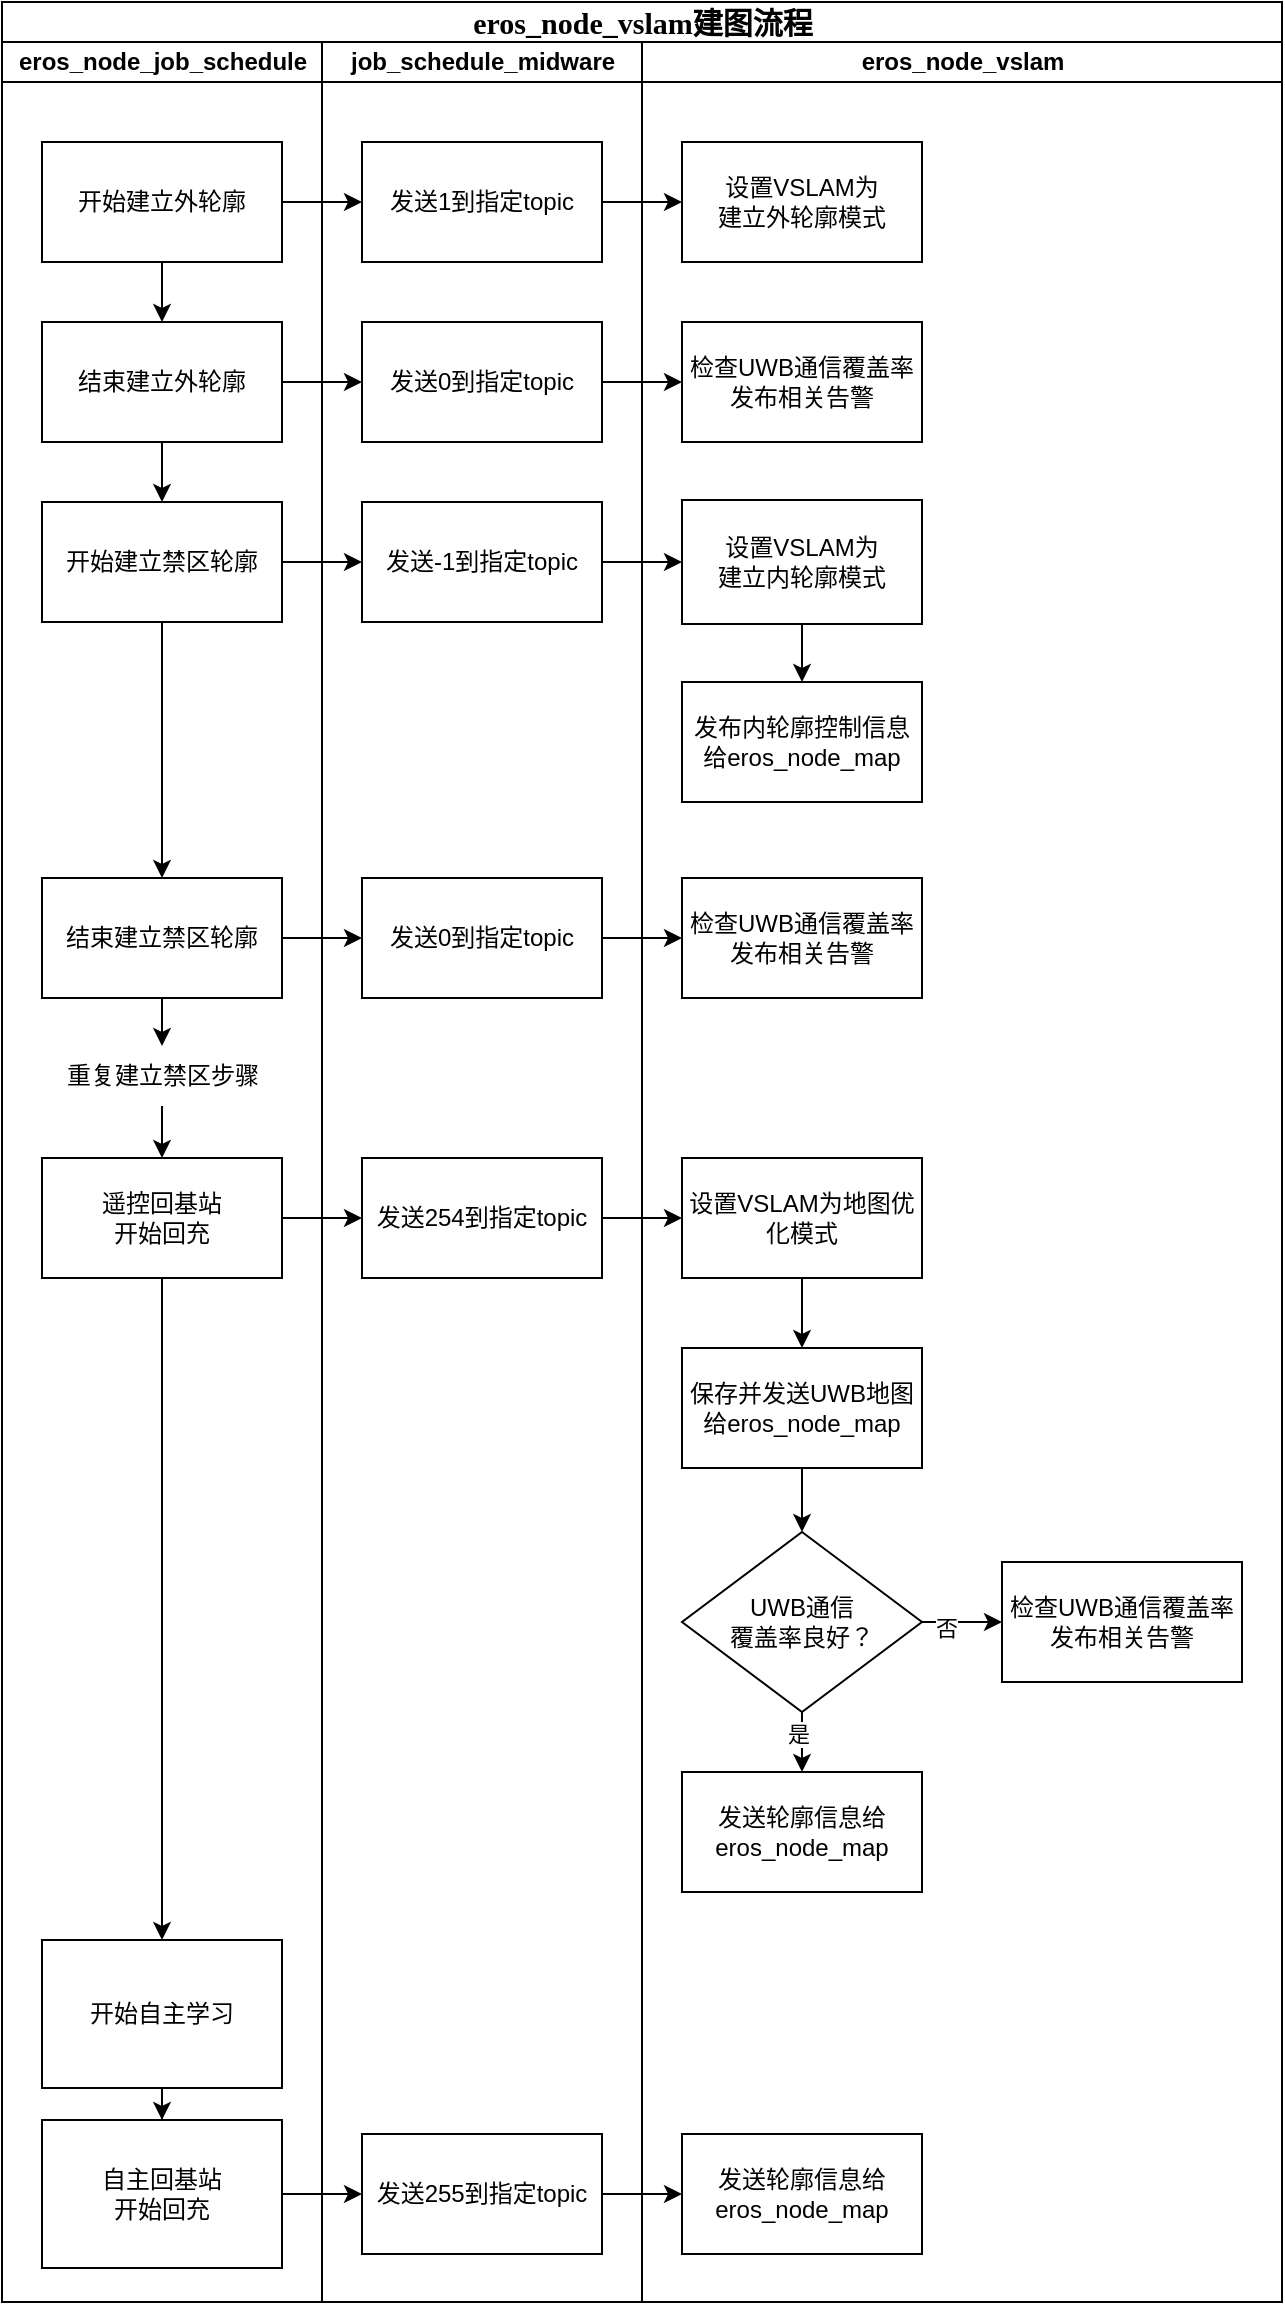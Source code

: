 <mxfile version="21.6.5" type="device">
  <diagram name="Page-1" id="74e2e168-ea6b-b213-b513-2b3c1d86103e">
    <mxGraphModel dx="1367" dy="852" grid="1" gridSize="10" guides="1" tooltips="1" connect="1" arrows="1" fold="1" page="1" pageScale="1" pageWidth="1100" pageHeight="850" background="none" math="0" shadow="0">
      <root>
        <mxCell id="0" />
        <mxCell id="1" parent="0" />
        <mxCell id="77e6c97f196da883-1" value="&lt;font style=&quot;font-size: 15px;&quot;&gt;eros_node_vslam建图流程&lt;/font&gt;" style="swimlane;html=1;childLayout=stackLayout;startSize=20;rounded=0;shadow=0;labelBackgroundColor=none;strokeWidth=1;fontFamily=Verdana;fontSize=8;align=center;" parent="1" vertex="1">
          <mxGeometry x="70" y="40" width="640" height="1150" as="geometry" />
        </mxCell>
        <mxCell id="77e6c97f196da883-2" value="eros_node_job_schedule" style="swimlane;html=1;startSize=20;" parent="77e6c97f196da883-1" vertex="1">
          <mxGeometry y="20" width="160" height="1130" as="geometry" />
        </mxCell>
        <mxCell id="uPzQxPoT9-tK7jKqmt3I-20" value="" style="edgeStyle=orthogonalEdgeStyle;rounded=0;orthogonalLoop=1;jettySize=auto;html=1;" edge="1" parent="77e6c97f196da883-2" source="uPzQxPoT9-tK7jKqmt3I-9" target="uPzQxPoT9-tK7jKqmt3I-10">
          <mxGeometry relative="1" as="geometry" />
        </mxCell>
        <mxCell id="uPzQxPoT9-tK7jKqmt3I-9" value="开始建立外轮廓" style="rounded=0;whiteSpace=wrap;html=1;" vertex="1" parent="77e6c97f196da883-2">
          <mxGeometry x="20" y="50" width="120" height="60" as="geometry" />
        </mxCell>
        <mxCell id="uPzQxPoT9-tK7jKqmt3I-21" value="" style="edgeStyle=orthogonalEdgeStyle;rounded=0;orthogonalLoop=1;jettySize=auto;html=1;" edge="1" parent="77e6c97f196da883-2" source="uPzQxPoT9-tK7jKqmt3I-10" target="uPzQxPoT9-tK7jKqmt3I-11">
          <mxGeometry relative="1" as="geometry" />
        </mxCell>
        <mxCell id="uPzQxPoT9-tK7jKqmt3I-10" value="结束建立外轮廓" style="rounded=0;whiteSpace=wrap;html=1;" vertex="1" parent="77e6c97f196da883-2">
          <mxGeometry x="20" y="140" width="120" height="60" as="geometry" />
        </mxCell>
        <mxCell id="uPzQxPoT9-tK7jKqmt3I-22" value="" style="edgeStyle=orthogonalEdgeStyle;rounded=0;orthogonalLoop=1;jettySize=auto;html=1;" edge="1" parent="77e6c97f196da883-2" source="uPzQxPoT9-tK7jKqmt3I-11" target="uPzQxPoT9-tK7jKqmt3I-13">
          <mxGeometry relative="1" as="geometry" />
        </mxCell>
        <mxCell id="uPzQxPoT9-tK7jKqmt3I-11" value="开始建立禁区轮廓" style="rounded=0;whiteSpace=wrap;html=1;" vertex="1" parent="77e6c97f196da883-2">
          <mxGeometry x="20" y="230" width="120" height="60" as="geometry" />
        </mxCell>
        <mxCell id="uPzQxPoT9-tK7jKqmt3I-27" value="" style="edgeStyle=orthogonalEdgeStyle;rounded=0;orthogonalLoop=1;jettySize=auto;html=1;" edge="1" parent="77e6c97f196da883-2" source="uPzQxPoT9-tK7jKqmt3I-13" target="uPzQxPoT9-tK7jKqmt3I-26">
          <mxGeometry relative="1" as="geometry" />
        </mxCell>
        <mxCell id="uPzQxPoT9-tK7jKqmt3I-13" value="结束建立禁区轮廓" style="rounded=0;whiteSpace=wrap;html=1;" vertex="1" parent="77e6c97f196da883-2">
          <mxGeometry x="20" y="418" width="120" height="60" as="geometry" />
        </mxCell>
        <mxCell id="uPzQxPoT9-tK7jKqmt3I-25" value="" style="edgeStyle=orthogonalEdgeStyle;rounded=0;orthogonalLoop=1;jettySize=auto;html=1;" edge="1" parent="77e6c97f196da883-2" source="uPzQxPoT9-tK7jKqmt3I-18" target="uPzQxPoT9-tK7jKqmt3I-19">
          <mxGeometry relative="1" as="geometry" />
        </mxCell>
        <mxCell id="uPzQxPoT9-tK7jKqmt3I-18" value="开始自主学习" style="rounded=0;whiteSpace=wrap;html=1;" vertex="1" parent="77e6c97f196da883-2">
          <mxGeometry x="20" y="949" width="120" height="74" as="geometry" />
        </mxCell>
        <mxCell id="uPzQxPoT9-tK7jKqmt3I-19" value="自主回基站&lt;br&gt;开始回充" style="rounded=0;whiteSpace=wrap;html=1;" vertex="1" parent="77e6c97f196da883-2">
          <mxGeometry x="20" y="1039" width="120" height="74" as="geometry" />
        </mxCell>
        <mxCell id="uPzQxPoT9-tK7jKqmt3I-34" value="" style="edgeStyle=orthogonalEdgeStyle;rounded=0;orthogonalLoop=1;jettySize=auto;html=1;" edge="1" parent="77e6c97f196da883-2" source="uPzQxPoT9-tK7jKqmt3I-26" target="uPzQxPoT9-tK7jKqmt3I-33">
          <mxGeometry relative="1" as="geometry" />
        </mxCell>
        <mxCell id="uPzQxPoT9-tK7jKqmt3I-26" value="重复建立禁区步骤" style="text;html=1;align=center;verticalAlign=middle;resizable=0;points=[];autosize=1;strokeColor=none;fillColor=none;" vertex="1" parent="77e6c97f196da883-2">
          <mxGeometry x="20" y="502" width="120" height="30" as="geometry" />
        </mxCell>
        <mxCell id="uPzQxPoT9-tK7jKqmt3I-35" value="" style="edgeStyle=orthogonalEdgeStyle;rounded=0;orthogonalLoop=1;jettySize=auto;html=1;" edge="1" parent="77e6c97f196da883-2" source="uPzQxPoT9-tK7jKqmt3I-33" target="uPzQxPoT9-tK7jKqmt3I-18">
          <mxGeometry relative="1" as="geometry" />
        </mxCell>
        <mxCell id="uPzQxPoT9-tK7jKqmt3I-33" value="遥控回基站&lt;br&gt;开始回充" style="rounded=0;whiteSpace=wrap;html=1;" vertex="1" parent="77e6c97f196da883-2">
          <mxGeometry x="20" y="558" width="120" height="60" as="geometry" />
        </mxCell>
        <mxCell id="77e6c97f196da883-3" value="job_schedule_midware" style="swimlane;html=1;startSize=20;" parent="77e6c97f196da883-1" vertex="1">
          <mxGeometry x="160" y="20" width="160" height="1130" as="geometry" />
        </mxCell>
        <mxCell id="uPzQxPoT9-tK7jKqmt3I-7" value="发送1到指定topic" style="rounded=0;whiteSpace=wrap;html=1;" vertex="1" parent="77e6c97f196da883-3">
          <mxGeometry x="20" y="50" width="120" height="60" as="geometry" />
        </mxCell>
        <mxCell id="uPzQxPoT9-tK7jKqmt3I-39" value="发送255到指定topic" style="rounded=0;whiteSpace=wrap;html=1;" vertex="1" parent="77e6c97f196da883-3">
          <mxGeometry x="20" y="1046" width="120" height="60" as="geometry" />
        </mxCell>
        <mxCell id="uPzQxPoT9-tK7jKqmt3I-37" value="发送254到指定topic" style="rounded=0;whiteSpace=wrap;html=1;" vertex="1" parent="77e6c97f196da883-3">
          <mxGeometry x="20" y="558" width="120" height="60" as="geometry" />
        </mxCell>
        <mxCell id="uPzQxPoT9-tK7jKqmt3I-36" value="发送0到指定topic" style="rounded=0;whiteSpace=wrap;html=1;" vertex="1" parent="77e6c97f196da883-3">
          <mxGeometry x="20" y="418" width="120" height="60" as="geometry" />
        </mxCell>
        <mxCell id="uPzQxPoT9-tK7jKqmt3I-41" value="发送-1到指定topic" style="rounded=0;whiteSpace=wrap;html=1;" vertex="1" parent="77e6c97f196da883-3">
          <mxGeometry x="20" y="230" width="120" height="60" as="geometry" />
        </mxCell>
        <mxCell id="uPzQxPoT9-tK7jKqmt3I-40" value="发送0到指定topic" style="rounded=0;whiteSpace=wrap;html=1;" vertex="1" parent="77e6c97f196da883-3">
          <mxGeometry x="20" y="140" width="120" height="60" as="geometry" />
        </mxCell>
        <mxCell id="77e6c97f196da883-4" value="eros_node_vslam" style="swimlane;html=1;startSize=20;" parent="77e6c97f196da883-1" vertex="1">
          <mxGeometry x="320" y="20" width="320" height="1130" as="geometry" />
        </mxCell>
        <mxCell id="uPzQxPoT9-tK7jKqmt3I-6" value="设置VSLAM为&lt;br&gt;建立外轮廓模式" style="rounded=0;whiteSpace=wrap;html=1;" vertex="1" parent="77e6c97f196da883-4">
          <mxGeometry x="20" y="50" width="120" height="60" as="geometry" />
        </mxCell>
        <mxCell id="uPzQxPoT9-tK7jKqmt3I-14" value="检查UWB通信覆盖率&lt;br&gt;发布相关告警" style="rounded=0;whiteSpace=wrap;html=1;" vertex="1" parent="77e6c97f196da883-4">
          <mxGeometry x="20" y="140" width="120" height="60" as="geometry" />
        </mxCell>
        <mxCell id="uPzQxPoT9-tK7jKqmt3I-42" value="检查UWB通信覆盖率&lt;br&gt;发布相关告警" style="rounded=0;whiteSpace=wrap;html=1;" vertex="1" parent="77e6c97f196da883-4">
          <mxGeometry x="20" y="418" width="120" height="60" as="geometry" />
        </mxCell>
        <mxCell id="uPzQxPoT9-tK7jKqmt3I-63" value="" style="edgeStyle=orthogonalEdgeStyle;rounded=0;orthogonalLoop=1;jettySize=auto;html=1;" edge="1" parent="77e6c97f196da883-4" source="uPzQxPoT9-tK7jKqmt3I-43" target="uPzQxPoT9-tK7jKqmt3I-45">
          <mxGeometry relative="1" as="geometry" />
        </mxCell>
        <mxCell id="uPzQxPoT9-tK7jKqmt3I-43" value="设置VSLAM为&lt;br&gt;建立内轮廓模式" style="rounded=0;whiteSpace=wrap;html=1;" vertex="1" parent="77e6c97f196da883-4">
          <mxGeometry x="20" y="229" width="120" height="62" as="geometry" />
        </mxCell>
        <mxCell id="uPzQxPoT9-tK7jKqmt3I-45" value="发布内轮廓控制信息给eros_node_map" style="rounded=0;whiteSpace=wrap;html=1;" vertex="1" parent="77e6c97f196da883-4">
          <mxGeometry x="20" y="320" width="120" height="60" as="geometry" />
        </mxCell>
        <mxCell id="uPzQxPoT9-tK7jKqmt3I-66" value="" style="edgeStyle=orthogonalEdgeStyle;rounded=0;orthogonalLoop=1;jettySize=auto;html=1;" edge="1" parent="77e6c97f196da883-4" source="uPzQxPoT9-tK7jKqmt3I-46" target="uPzQxPoT9-tK7jKqmt3I-47">
          <mxGeometry relative="1" as="geometry" />
        </mxCell>
        <mxCell id="uPzQxPoT9-tK7jKqmt3I-46" value="保存并发送UWB地图给eros_node_map" style="rounded=0;whiteSpace=wrap;html=1;" vertex="1" parent="77e6c97f196da883-4">
          <mxGeometry x="20" y="653" width="120" height="60" as="geometry" />
        </mxCell>
        <mxCell id="uPzQxPoT9-tK7jKqmt3I-51" value="" style="edgeStyle=orthogonalEdgeStyle;rounded=0;orthogonalLoop=1;jettySize=auto;html=1;" edge="1" parent="77e6c97f196da883-4" source="uPzQxPoT9-tK7jKqmt3I-47" target="uPzQxPoT9-tK7jKqmt3I-48">
          <mxGeometry relative="1" as="geometry" />
        </mxCell>
        <mxCell id="uPzQxPoT9-tK7jKqmt3I-68" value="否" style="edgeLabel;html=1;align=center;verticalAlign=middle;resizable=0;points=[];" vertex="1" connectable="0" parent="uPzQxPoT9-tK7jKqmt3I-51">
          <mxGeometry x="-0.4" y="-3" relative="1" as="geometry">
            <mxPoint as="offset" />
          </mxGeometry>
        </mxCell>
        <mxCell id="uPzQxPoT9-tK7jKqmt3I-52" value="" style="edgeStyle=orthogonalEdgeStyle;rounded=0;orthogonalLoop=1;jettySize=auto;html=1;" edge="1" parent="77e6c97f196da883-4" source="uPzQxPoT9-tK7jKqmt3I-47" target="uPzQxPoT9-tK7jKqmt3I-49">
          <mxGeometry relative="1" as="geometry" />
        </mxCell>
        <mxCell id="uPzQxPoT9-tK7jKqmt3I-67" value="是" style="edgeLabel;html=1;align=center;verticalAlign=middle;resizable=0;points=[];" vertex="1" connectable="0" parent="uPzQxPoT9-tK7jKqmt3I-52">
          <mxGeometry x="0.24" y="-2" relative="1" as="geometry">
            <mxPoint as="offset" />
          </mxGeometry>
        </mxCell>
        <mxCell id="uPzQxPoT9-tK7jKqmt3I-47" value="UWB通信&lt;br&gt;覆盖率良好？" style="rhombus;whiteSpace=wrap;html=1;" vertex="1" parent="77e6c97f196da883-4">
          <mxGeometry x="20" y="745" width="120" height="90" as="geometry" />
        </mxCell>
        <mxCell id="uPzQxPoT9-tK7jKqmt3I-48" value="检查UWB通信覆盖率&lt;br&gt;发布相关告警" style="rounded=0;whiteSpace=wrap;html=1;" vertex="1" parent="77e6c97f196da883-4">
          <mxGeometry x="180" y="760" width="120" height="60" as="geometry" />
        </mxCell>
        <mxCell id="uPzQxPoT9-tK7jKqmt3I-49" value="发送轮廓信息给eros_node_map" style="rounded=0;whiteSpace=wrap;html=1;" vertex="1" parent="77e6c97f196da883-4">
          <mxGeometry x="20" y="865" width="120" height="60" as="geometry" />
        </mxCell>
        <mxCell id="uPzQxPoT9-tK7jKqmt3I-50" value="发送轮廓信息给eros_node_map" style="rounded=0;whiteSpace=wrap;html=1;" vertex="1" parent="77e6c97f196da883-4">
          <mxGeometry x="20" y="1046" width="120" height="60" as="geometry" />
        </mxCell>
        <mxCell id="uPzQxPoT9-tK7jKqmt3I-72" value="" style="edgeStyle=orthogonalEdgeStyle;rounded=0;orthogonalLoop=1;jettySize=auto;html=1;" edge="1" parent="77e6c97f196da883-4" source="uPzQxPoT9-tK7jKqmt3I-69" target="uPzQxPoT9-tK7jKqmt3I-46">
          <mxGeometry relative="1" as="geometry" />
        </mxCell>
        <mxCell id="uPzQxPoT9-tK7jKqmt3I-69" value="设置VSLAM为地图优化模式" style="rounded=0;whiteSpace=wrap;html=1;" vertex="1" parent="77e6c97f196da883-4">
          <mxGeometry x="20" y="558" width="120" height="60" as="geometry" />
        </mxCell>
        <mxCell id="uPzQxPoT9-tK7jKqmt3I-53" value="" style="edgeStyle=orthogonalEdgeStyle;rounded=0;orthogonalLoop=1;jettySize=auto;html=1;" edge="1" parent="77e6c97f196da883-1" source="uPzQxPoT9-tK7jKqmt3I-19" target="uPzQxPoT9-tK7jKqmt3I-39">
          <mxGeometry relative="1" as="geometry" />
        </mxCell>
        <mxCell id="uPzQxPoT9-tK7jKqmt3I-54" value="" style="edgeStyle=orthogonalEdgeStyle;rounded=0;orthogonalLoop=1;jettySize=auto;html=1;" edge="1" parent="77e6c97f196da883-1" source="uPzQxPoT9-tK7jKqmt3I-39" target="uPzQxPoT9-tK7jKqmt3I-50">
          <mxGeometry relative="1" as="geometry" />
        </mxCell>
        <mxCell id="uPzQxPoT9-tK7jKqmt3I-55" value="" style="edgeStyle=orthogonalEdgeStyle;rounded=0;orthogonalLoop=1;jettySize=auto;html=1;" edge="1" parent="77e6c97f196da883-1" source="uPzQxPoT9-tK7jKqmt3I-9" target="uPzQxPoT9-tK7jKqmt3I-7">
          <mxGeometry relative="1" as="geometry" />
        </mxCell>
        <mxCell id="uPzQxPoT9-tK7jKqmt3I-56" value="" style="edgeStyle=orthogonalEdgeStyle;rounded=0;orthogonalLoop=1;jettySize=auto;html=1;" edge="1" parent="77e6c97f196da883-1" source="uPzQxPoT9-tK7jKqmt3I-10" target="uPzQxPoT9-tK7jKqmt3I-40">
          <mxGeometry relative="1" as="geometry" />
        </mxCell>
        <mxCell id="uPzQxPoT9-tK7jKqmt3I-57" value="" style="edgeStyle=orthogonalEdgeStyle;rounded=0;orthogonalLoop=1;jettySize=auto;html=1;" edge="1" parent="77e6c97f196da883-1" source="uPzQxPoT9-tK7jKqmt3I-11" target="uPzQxPoT9-tK7jKqmt3I-41">
          <mxGeometry relative="1" as="geometry" />
        </mxCell>
        <mxCell id="uPzQxPoT9-tK7jKqmt3I-58" value="" style="edgeStyle=orthogonalEdgeStyle;rounded=0;orthogonalLoop=1;jettySize=auto;html=1;" edge="1" parent="77e6c97f196da883-1" source="uPzQxPoT9-tK7jKqmt3I-13" target="uPzQxPoT9-tK7jKqmt3I-36">
          <mxGeometry relative="1" as="geometry" />
        </mxCell>
        <mxCell id="uPzQxPoT9-tK7jKqmt3I-59" value="" style="edgeStyle=orthogonalEdgeStyle;rounded=0;orthogonalLoop=1;jettySize=auto;html=1;" edge="1" parent="77e6c97f196da883-1" source="uPzQxPoT9-tK7jKqmt3I-33" target="uPzQxPoT9-tK7jKqmt3I-37">
          <mxGeometry relative="1" as="geometry" />
        </mxCell>
        <mxCell id="uPzQxPoT9-tK7jKqmt3I-60" value="" style="edgeStyle=orthogonalEdgeStyle;rounded=0;orthogonalLoop=1;jettySize=auto;html=1;" edge="1" parent="77e6c97f196da883-1" source="uPzQxPoT9-tK7jKqmt3I-7" target="uPzQxPoT9-tK7jKqmt3I-6">
          <mxGeometry relative="1" as="geometry" />
        </mxCell>
        <mxCell id="uPzQxPoT9-tK7jKqmt3I-61" value="" style="edgeStyle=orthogonalEdgeStyle;rounded=0;orthogonalLoop=1;jettySize=auto;html=1;" edge="1" parent="77e6c97f196da883-1" source="uPzQxPoT9-tK7jKqmt3I-40" target="uPzQxPoT9-tK7jKqmt3I-14">
          <mxGeometry relative="1" as="geometry" />
        </mxCell>
        <mxCell id="uPzQxPoT9-tK7jKqmt3I-62" value="" style="edgeStyle=orthogonalEdgeStyle;rounded=0;orthogonalLoop=1;jettySize=auto;html=1;" edge="1" parent="77e6c97f196da883-1" source="uPzQxPoT9-tK7jKqmt3I-41" target="uPzQxPoT9-tK7jKqmt3I-43">
          <mxGeometry relative="1" as="geometry" />
        </mxCell>
        <mxCell id="uPzQxPoT9-tK7jKqmt3I-64" value="" style="edgeStyle=orthogonalEdgeStyle;rounded=0;orthogonalLoop=1;jettySize=auto;html=1;" edge="1" parent="77e6c97f196da883-1" source="uPzQxPoT9-tK7jKqmt3I-36" target="uPzQxPoT9-tK7jKqmt3I-42">
          <mxGeometry relative="1" as="geometry" />
        </mxCell>
        <mxCell id="uPzQxPoT9-tK7jKqmt3I-70" value="" style="edgeStyle=orthogonalEdgeStyle;rounded=0;orthogonalLoop=1;jettySize=auto;html=1;" edge="1" parent="77e6c97f196da883-1" source="uPzQxPoT9-tK7jKqmt3I-37" target="uPzQxPoT9-tK7jKqmt3I-69">
          <mxGeometry relative="1" as="geometry" />
        </mxCell>
      </root>
    </mxGraphModel>
  </diagram>
</mxfile>
